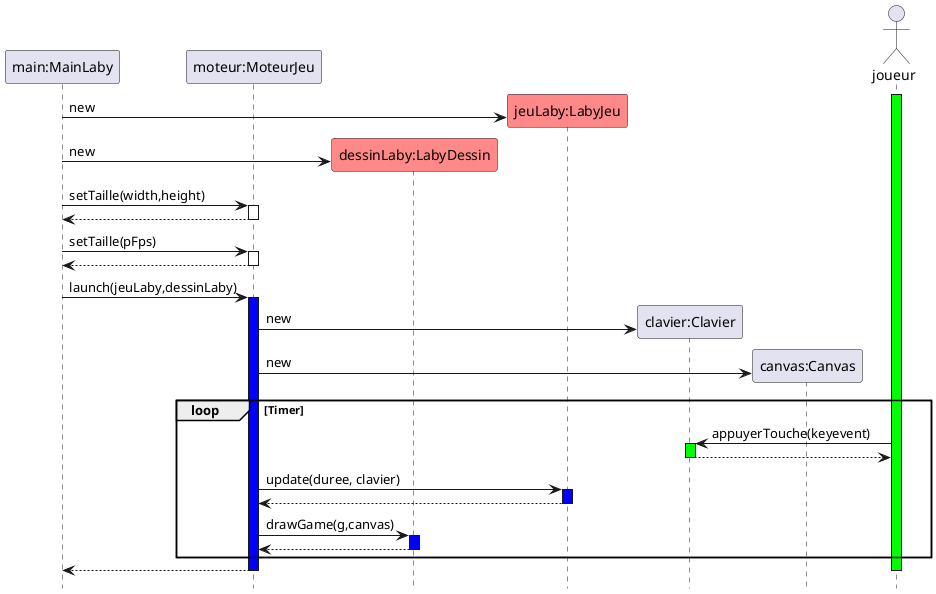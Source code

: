 @startuml
hide footbox

participant "main:MainLaby" as main
participant "moteur:MoteurJeu" as GameEngine
participant "dessinLaby:LabyDessin" as r #FF8888
participant "jeuLaby:LabyJeu" as game #FF8888
participant "clavier:Clavier" as clavier
participant "canvas:Canvas" as canvas
actor "joueur" as joueur

activate joueur #00FF00

create game
main-> game : new


create r
main-> r :new

main -> GameEngine : setTaille(width,height)
activate GameEngine
main <-- GameEngine
deactivate GameEngine

main-> GameEngine : setTaille(pFps)
activate GameEngine
main <-- GameEngine
deactivate GameEngine

main-> GameEngine : launch(jeuLaby,dessinLaby)

activate GameEngine #0000FF

create clavier
GameEngine -> clavier : new

create canvas
GameEngine -> canvas : new

loop Timer

joueur -> clavier : appuyerTouche(keyevent)
activate clavier #00FF00
joueur <-- clavier
deactivate clavier


GameEngine -> game : update(duree, clavier)
activate game #0000FF

GameEngine <-- game
deactivate game




GameEngine -> r : drawGame(g,canvas)
activate r #0000FF

GameEngine <-- r
deactivate r

end



main<-- GameEngine
deactivate GameEngine
deactivate joueur
@enduml
